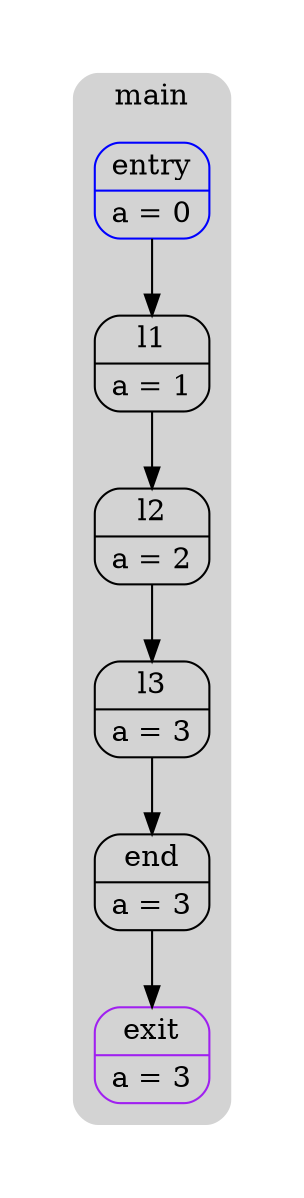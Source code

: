 digraph G {
  compound=true
  subgraph cluster_ {
    peripheries=0
    subgraph cluster_0_wrapper {
      peripheries=0
      margin=15
      subgraph cluster_0 {
        label="main"
        color=darkgray
        style=rounded
        bgcolor=lightgray
        margin=10
        cluster_0_0[label="{entry|a = 0\l}",shape=Mrecord,color=blue]
        cluster_0_1[label="{l1|a = 1\l}",shape=Mrecord,color=black]
        cluster_0_2[label="{l2|a = 2\l}",shape=Mrecord,color=black]
        cluster_0_3[label="{l3|a = 3\l}",shape=Mrecord,color=black]
        cluster_0_4[label="{end|a = 3\l}",shape=Mrecord,color=black]
        cluster_0_exit[label="{exit|a = 3\l}",shape=Mrecord,color=purple]
        cluster_0_0 -> cluster_0_1
        cluster_0_1 -> cluster_0_2
        cluster_0_2 -> cluster_0_3
        cluster_0_3 -> cluster_0_4
        cluster_0_4 -> cluster_0_exit [color=black]
      }
    }
  }
}
